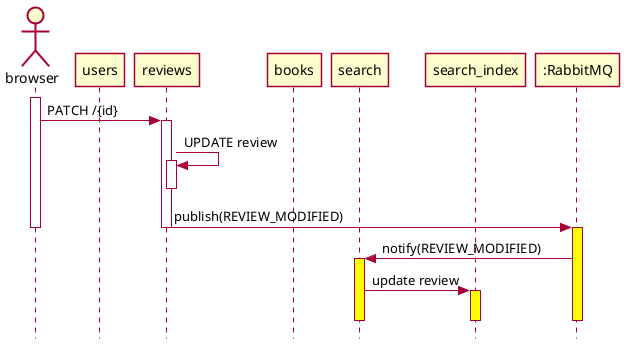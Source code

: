 @startuml

skin rose
skinparam style strictuml
skinparam backgroundColor transparent

actor browser
participant users
participant reviews
participant books
participant search
participant search_index
participant ":RabbitMQ" as RabbitMQ

activate browser

browser -> reviews ++ : PATCH /{id}
reviews -> reviews ++ : UPDATE review
deactivate reviews
reviews -> RabbitMQ --++ #yellow : publish(REVIEW_MODIFIED)
deactivate browser

RabbitMQ -> search ++ #yellow : notify(REVIEW_MODIFIED)
search -> search_index ++ #yellow : update review
deactivate search_index
deactivate search
deactivate RabbitMQ

@enduml
